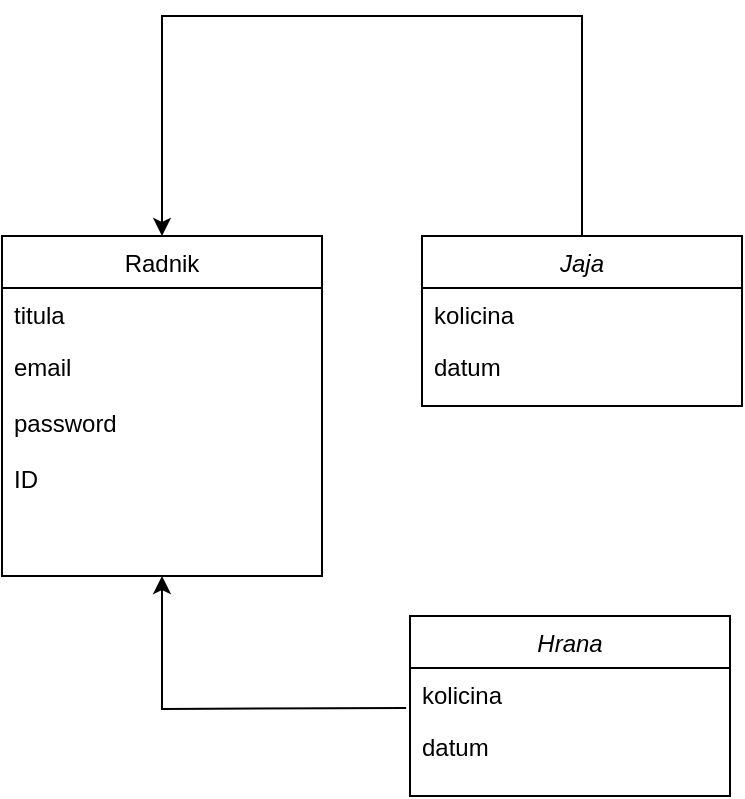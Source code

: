 <mxfile version="14.6.13" type="device"><diagram id="C5RBs43oDa-KdzZeNtuy" name="Page-1"><mxGraphModel dx="766" dy="269" grid="1" gridSize="10" guides="1" tooltips="1" connect="1" arrows="1" fold="1" page="1" pageScale="1" pageWidth="827" pageHeight="1169" math="0" shadow="0"><root><mxCell id="WIyWlLk6GJQsqaUBKTNV-0"/><mxCell id="WIyWlLk6GJQsqaUBKTNV-1" parent="WIyWlLk6GJQsqaUBKTNV-0"/><mxCell id="EtCUCjyo0q50khmxjrj--14" style="edgeStyle=orthogonalEdgeStyle;rounded=0;orthogonalLoop=1;jettySize=auto;html=1;entryX=0.5;entryY=1;entryDx=0;entryDy=0;exitX=-0.012;exitY=0.769;exitDx=0;exitDy=0;exitPerimeter=0;" parent="WIyWlLk6GJQsqaUBKTNV-1" target="zkfFHV4jXpPFQw0GAbJ--6" edge="1"><mxGeometry relative="1" as="geometry"><mxPoint x="332.08" y="845.994" as="sourcePoint"/></mxGeometry></mxCell><mxCell id="EtCUCjyo0q50khmxjrj--15" style="edgeStyle=orthogonalEdgeStyle;rounded=0;orthogonalLoop=1;jettySize=auto;html=1;exitX=0.5;exitY=0;exitDx=0;exitDy=0;entryX=0.5;entryY=0;entryDx=0;entryDy=0;" parent="WIyWlLk6GJQsqaUBKTNV-1" source="EtCUCjyo0q50khmxjrj--3" target="zkfFHV4jXpPFQw0GAbJ--6" edge="1"><mxGeometry relative="1" as="geometry"><Array as="points"><mxPoint x="420" y="500"/><mxPoint x="210" y="500"/></Array></mxGeometry></mxCell><mxCell id="zkfFHV4jXpPFQw0GAbJ--6" value="Radnik" style="swimlane;fontStyle=0;align=center;verticalAlign=top;childLayout=stackLayout;horizontal=1;startSize=26;horizontalStack=0;resizeParent=1;resizeLast=0;collapsible=1;marginBottom=0;rounded=0;shadow=0;strokeWidth=1;" parent="WIyWlLk6GJQsqaUBKTNV-1" vertex="1"><mxGeometry x="130" y="610" width="160" height="170" as="geometry"><mxRectangle x="130" y="380" width="160" height="26" as="alternateBounds"/></mxGeometry></mxCell><mxCell id="zkfFHV4jXpPFQw0GAbJ--7" value="titula" style="text;align=left;verticalAlign=top;spacingLeft=4;spacingRight=4;overflow=hidden;rotatable=0;points=[[0,0.5],[1,0.5]];portConstraint=eastwest;" parent="zkfFHV4jXpPFQw0GAbJ--6" vertex="1"><mxGeometry y="26" width="160" height="26" as="geometry"/></mxCell><mxCell id="EtCUCjyo0q50khmxjrj--1" value="email" style="text;align=left;verticalAlign=top;spacingLeft=4;spacingRight=4;overflow=hidden;rotatable=0;points=[[0,0.5],[1,0.5]];portConstraint=eastwest;rounded=0;shadow=0;html=0;" parent="zkfFHV4jXpPFQw0GAbJ--6" vertex="1"><mxGeometry y="52" width="160" height="28" as="geometry"/></mxCell><mxCell id="0GaOWrw9lfkuQg5pwa-W-0" value="password" style="text;align=left;verticalAlign=top;spacingLeft=4;spacingRight=4;overflow=hidden;rotatable=0;points=[[0,0.5],[1,0.5]];portConstraint=eastwest;rounded=0;shadow=0;html=0;" vertex="1" parent="zkfFHV4jXpPFQw0GAbJ--6"><mxGeometry y="80" width="160" height="28" as="geometry"/></mxCell><mxCell id="0GaOWrw9lfkuQg5pwa-W-1" value="ID" style="text;align=left;verticalAlign=top;spacingLeft=4;spacingRight=4;overflow=hidden;rotatable=0;points=[[0,0.5],[1,0.5]];portConstraint=eastwest;rounded=0;shadow=0;html=0;" vertex="1" parent="zkfFHV4jXpPFQw0GAbJ--6"><mxGeometry y="108" width="160" height="28" as="geometry"/></mxCell><mxCell id="EtCUCjyo0q50khmxjrj--3" value="Jaja" style="swimlane;fontStyle=2;align=center;verticalAlign=top;childLayout=stackLayout;horizontal=1;startSize=26;horizontalStack=0;resizeParent=1;resizeLast=0;collapsible=1;marginBottom=0;rounded=0;shadow=0;strokeWidth=1;" parent="WIyWlLk6GJQsqaUBKTNV-1" vertex="1"><mxGeometry x="340" y="610" width="160" height="85" as="geometry"><mxRectangle x="230" y="140" width="160" height="26" as="alternateBounds"/></mxGeometry></mxCell><mxCell id="EtCUCjyo0q50khmxjrj--4" value="kolicina" style="text;align=left;verticalAlign=top;spacingLeft=4;spacingRight=4;overflow=hidden;rotatable=0;points=[[0,0.5],[1,0.5]];portConstraint=eastwest;" parent="EtCUCjyo0q50khmxjrj--3" vertex="1"><mxGeometry y="26" width="160" height="26" as="geometry"/></mxCell><mxCell id="EtCUCjyo0q50khmxjrj--5" value="datum&#10;" style="text;align=left;verticalAlign=top;spacingLeft=4;spacingRight=4;overflow=hidden;rotatable=0;points=[[0,0.5],[1,0.5]];portConstraint=eastwest;rounded=0;shadow=0;html=0;" parent="EtCUCjyo0q50khmxjrj--3" vertex="1"><mxGeometry y="52" width="160" height="26" as="geometry"/></mxCell><mxCell id="EtCUCjyo0q50khmxjrj--10" value="Hrana" style="swimlane;fontStyle=2;align=center;verticalAlign=top;childLayout=stackLayout;horizontal=1;startSize=26;horizontalStack=0;resizeParent=1;resizeLast=0;collapsible=1;marginBottom=0;rounded=0;shadow=0;strokeWidth=1;" parent="WIyWlLk6GJQsqaUBKTNV-1" vertex="1"><mxGeometry x="334" y="800" width="160" height="90" as="geometry"><mxRectangle x="230" y="140" width="160" height="26" as="alternateBounds"/></mxGeometry></mxCell><mxCell id="0GaOWrw9lfkuQg5pwa-W-2" value="kolicina" style="text;align=left;verticalAlign=top;spacingLeft=4;spacingRight=4;overflow=hidden;rotatable=0;points=[[0,0.5],[1,0.5]];portConstraint=eastwest;" vertex="1" parent="EtCUCjyo0q50khmxjrj--10"><mxGeometry y="26" width="160" height="26" as="geometry"/></mxCell><mxCell id="0GaOWrw9lfkuQg5pwa-W-3" value="datum&#10;" style="text;align=left;verticalAlign=top;spacingLeft=4;spacingRight=4;overflow=hidden;rotatable=0;points=[[0,0.5],[1,0.5]];portConstraint=eastwest;rounded=0;shadow=0;html=0;" vertex="1" parent="EtCUCjyo0q50khmxjrj--10"><mxGeometry y="52" width="160" height="26" as="geometry"/></mxCell></root></mxGraphModel></diagram></mxfile>